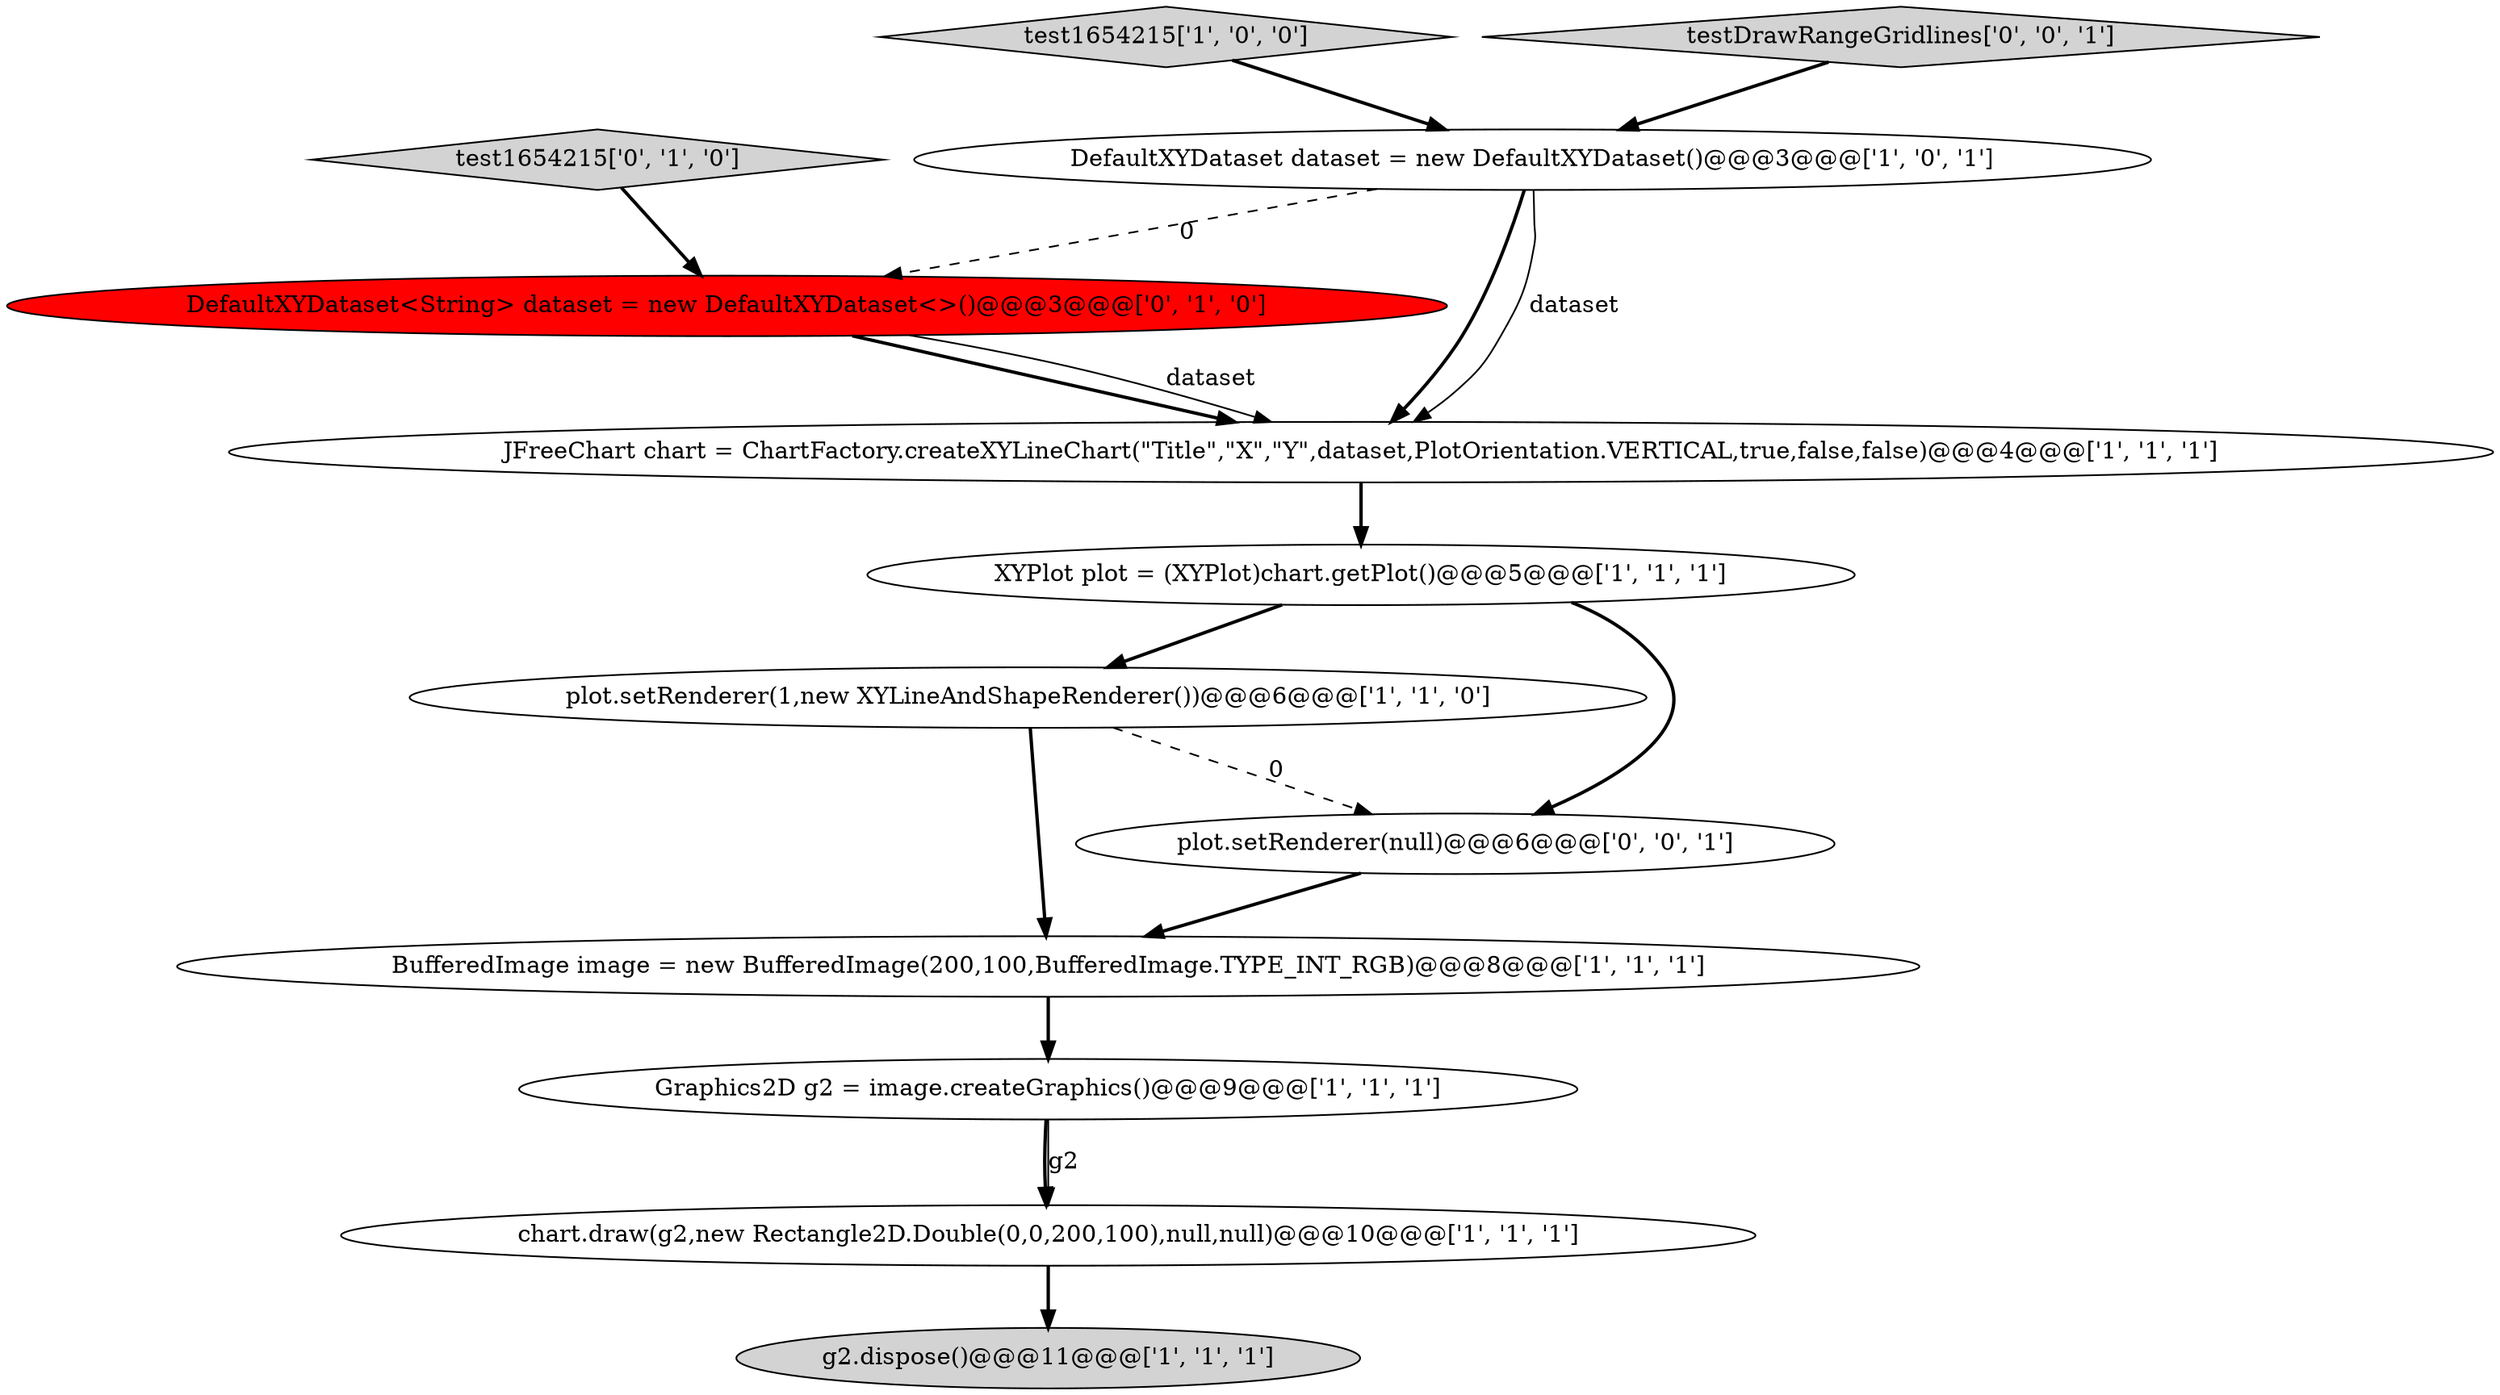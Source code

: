 digraph {
5 [style = filled, label = "XYPlot plot = (XYPlot)chart.getPlot()@@@5@@@['1', '1', '1']", fillcolor = white, shape = ellipse image = "AAA0AAABBB1BBB"];
8 [style = filled, label = "g2.dispose()@@@11@@@['1', '1', '1']", fillcolor = lightgray, shape = ellipse image = "AAA0AAABBB1BBB"];
4 [style = filled, label = "DefaultXYDataset dataset = new DefaultXYDataset()@@@3@@@['1', '0', '1']", fillcolor = white, shape = ellipse image = "AAA0AAABBB1BBB"];
2 [style = filled, label = "plot.setRenderer(1,new XYLineAndShapeRenderer())@@@6@@@['1', '1', '0']", fillcolor = white, shape = ellipse image = "AAA0AAABBB1BBB"];
9 [style = filled, label = "test1654215['0', '1', '0']", fillcolor = lightgray, shape = diamond image = "AAA0AAABBB2BBB"];
0 [style = filled, label = "BufferedImage image = new BufferedImage(200,100,BufferedImage.TYPE_INT_RGB)@@@8@@@['1', '1', '1']", fillcolor = white, shape = ellipse image = "AAA0AAABBB1BBB"];
6 [style = filled, label = "test1654215['1', '0', '0']", fillcolor = lightgray, shape = diamond image = "AAA0AAABBB1BBB"];
11 [style = filled, label = "plot.setRenderer(null)@@@6@@@['0', '0', '1']", fillcolor = white, shape = ellipse image = "AAA0AAABBB3BBB"];
12 [style = filled, label = "testDrawRangeGridlines['0', '0', '1']", fillcolor = lightgray, shape = diamond image = "AAA0AAABBB3BBB"];
1 [style = filled, label = "Graphics2D g2 = image.createGraphics()@@@9@@@['1', '1', '1']", fillcolor = white, shape = ellipse image = "AAA0AAABBB1BBB"];
10 [style = filled, label = "DefaultXYDataset<String> dataset = new DefaultXYDataset<>()@@@3@@@['0', '1', '0']", fillcolor = red, shape = ellipse image = "AAA1AAABBB2BBB"];
7 [style = filled, label = "JFreeChart chart = ChartFactory.createXYLineChart(\"Title\",\"X\",\"Y\",dataset,PlotOrientation.VERTICAL,true,false,false)@@@4@@@['1', '1', '1']", fillcolor = white, shape = ellipse image = "AAA0AAABBB1BBB"];
3 [style = filled, label = "chart.draw(g2,new Rectangle2D.Double(0,0,200,100),null,null)@@@10@@@['1', '1', '1']", fillcolor = white, shape = ellipse image = "AAA0AAABBB1BBB"];
1->3 [style = bold, label=""];
4->7 [style = bold, label=""];
2->11 [style = dashed, label="0"];
6->4 [style = bold, label=""];
5->2 [style = bold, label=""];
7->5 [style = bold, label=""];
2->0 [style = bold, label=""];
5->11 [style = bold, label=""];
11->0 [style = bold, label=""];
9->10 [style = bold, label=""];
4->10 [style = dashed, label="0"];
12->4 [style = bold, label=""];
10->7 [style = bold, label=""];
0->1 [style = bold, label=""];
3->8 [style = bold, label=""];
1->3 [style = solid, label="g2"];
4->7 [style = solid, label="dataset"];
10->7 [style = solid, label="dataset"];
}
